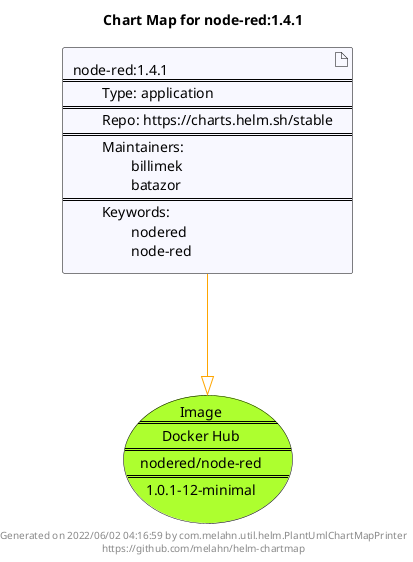 @startuml
skinparam linetype ortho
skinparam backgroundColor white
skinparam usecaseBorderColor black
skinparam usecaseArrowColor LightSlateGray
skinparam artifactBorderColor black
skinparam artifactArrowColor LightSlateGray

title Chart Map for node-red:1.4.1

'There is one referenced Helm Chart
artifact "node-red:1.4.1\n====\n\tType: application\n====\n\tRepo: https://charts.helm.sh/stable\n====\n\tMaintainers: \n\t\tbillimek\n\t\tbatazor\n====\n\tKeywords: \n\t\tnodered\n\t\tnode-red" as node_red_1_4_1 #GhostWhite

'There is one referenced Docker Image
usecase "Image\n====\nDocker Hub\n====\nnodered/node-red\n====\n1.0.1-12-minimal" as nodered_node_red_1_0_1_12_minimal #GreenYellow

'Chart Dependencies
node_red_1_4_1--[#orange]-|>nodered_node_red_1_0_1_12_minimal

center footer Generated on 2022/06/02 04:16:59 by com.melahn.util.helm.PlantUmlChartMapPrinter\nhttps://github.com/melahn/helm-chartmap
@enduml
